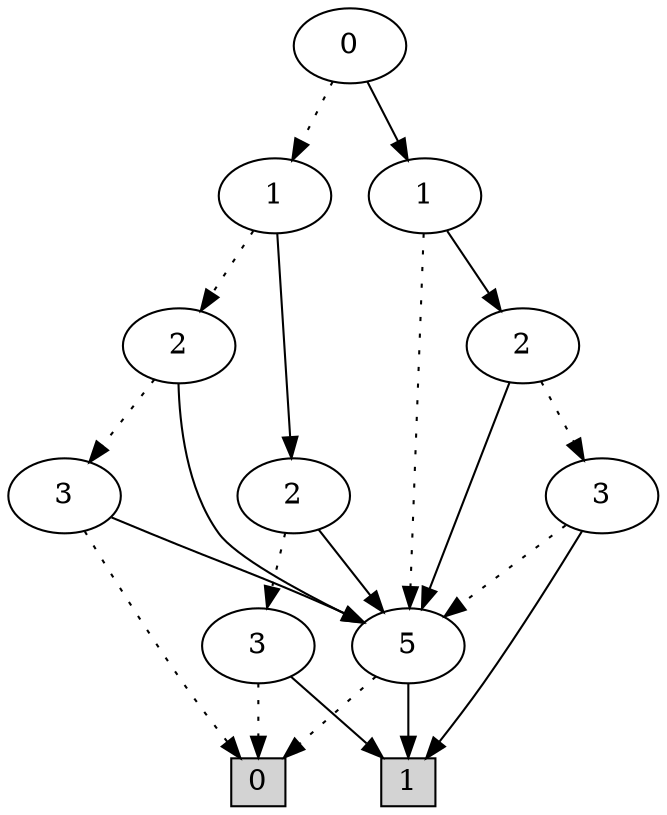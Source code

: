 digraph G {
0 [shape=box, label="0", style=filled, shape=box, height=0.3, width=0.3];
1 [shape=box, label="1", style=filled, shape=box, height=0.3, width=0.3];
45377 [label="0"];
45377 -> 45373 [style=dotted];
45377 -> 45376 [style=filled];
45373 [label="1"];
45373 -> 45361 [style=dotted];
45373 -> 45372 [style=filled];
45361 [label="2"];
45361 -> 45360 [style=dotted];
45361 -> 12 [style=filled];
45360 [label="3"];
45360 -> 0 [style=dotted];
45360 -> 12 [style=filled];
12 [label="5"];
12 -> 0 [style=dotted];
12 -> 1 [style=filled];
45372 [label="2"];
45372 -> 8 [style=dotted];
45372 -> 12 [style=filled];
8 [label="3"];
8 -> 0 [style=dotted];
8 -> 1 [style=filled];
45376 [label="1"];
45376 -> 12 [style=dotted];
45376 -> 45375 [style=filled];
45375 [label="2"];
45375 -> 45374 [style=dotted];
45375 -> 12 [style=filled];
45374 [label="3"];
45374 -> 12 [style=dotted];
45374 -> 1 [style=filled];
}
